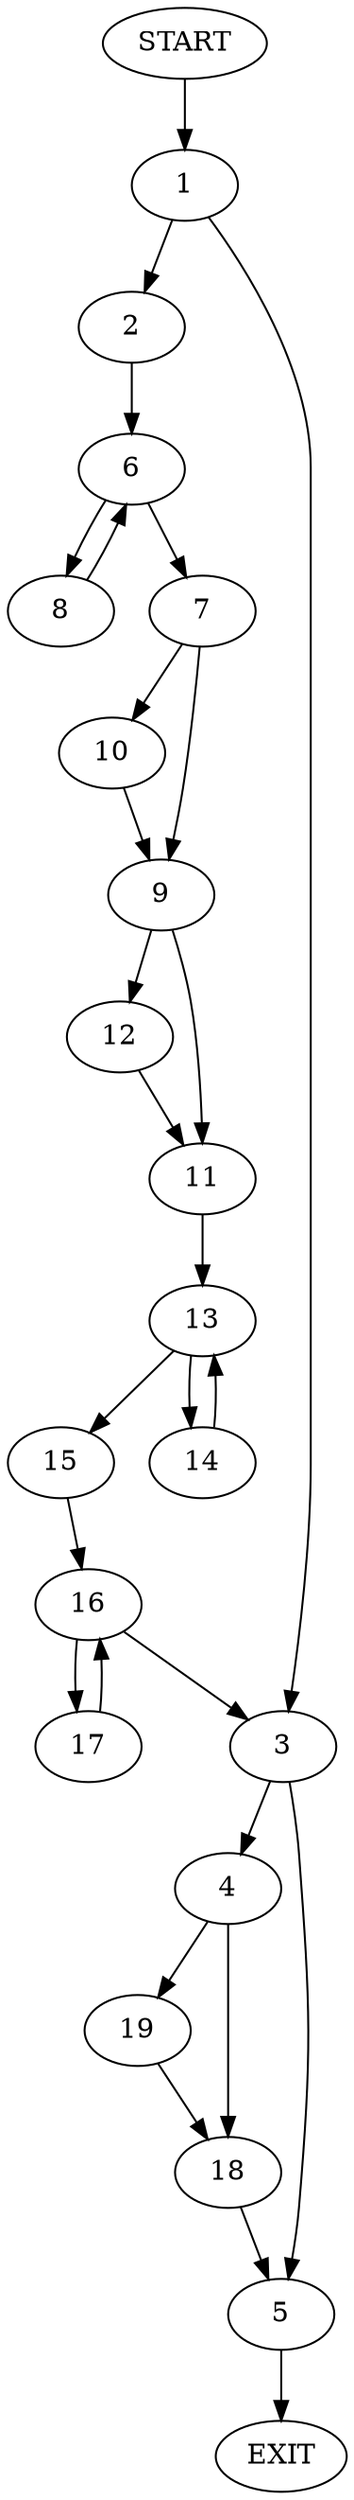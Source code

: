 digraph {
0 [label="START"]
20 [label="EXIT"]
0 -> 1
1 -> 2
1 -> 3
3 -> 4
3 -> 5
2 -> 6
6 -> 7
6 -> 8
8 -> 6
7 -> 9
7 -> 10
9 -> 11
9 -> 12
10 -> 9
12 -> 11
11 -> 13
13 -> 14
13 -> 15
14 -> 13
15 -> 16
16 -> 17
16 -> 3
17 -> 16
4 -> 18
4 -> 19
5 -> 20
18 -> 5
19 -> 18
}
